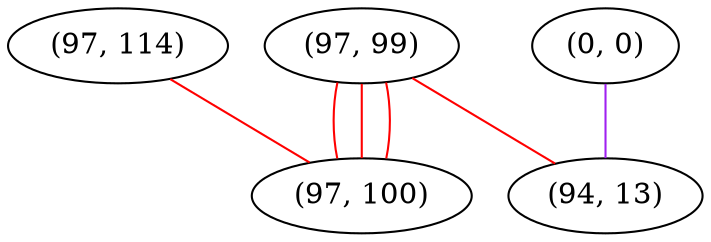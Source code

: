 graph "" {
"(97, 114)";
"(0, 0)";
"(97, 99)";
"(97, 100)";
"(94, 13)";
"(97, 114)" -- "(97, 100)"  [color=red, key=0, weight=1];
"(0, 0)" -- "(94, 13)"  [color=purple, key=0, weight=4];
"(97, 99)" -- "(97, 100)"  [color=red, key=0, weight=1];
"(97, 99)" -- "(97, 100)"  [color=red, key=1, weight=1];
"(97, 99)" -- "(97, 100)"  [color=red, key=2, weight=1];
"(97, 99)" -- "(94, 13)"  [color=red, key=0, weight=1];
}
